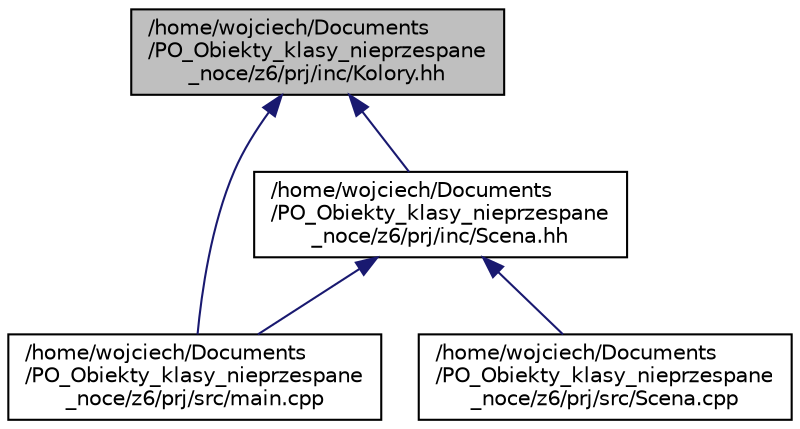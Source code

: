 digraph "/home/wojciech/Documents/PO_Obiekty_klasy_nieprzespane_noce/z6/prj/inc/Kolory.hh"
{
 // LATEX_PDF_SIZE
  edge [fontname="Helvetica",fontsize="10",labelfontname="Helvetica",labelfontsize="10"];
  node [fontname="Helvetica",fontsize="10",shape=record];
  Node1 [label="/home/wojciech/Documents\l/PO_Obiekty_klasy_nieprzespane\l_noce/z6/prj/inc/Kolory.hh",height=0.2,width=0.4,color="black", fillcolor="grey75", style="filled", fontcolor="black",tooltip=" "];
  Node1 -> Node2 [dir="back",color="midnightblue",fontsize="10",style="solid"];
  Node2 [label="/home/wojciech/Documents\l/PO_Obiekty_klasy_nieprzespane\l_noce/z6/prj/inc/Scena.hh",height=0.2,width=0.4,color="black", fillcolor="white", style="filled",URL="$_scena_8hh.html",tooltip=" "];
  Node2 -> Node3 [dir="back",color="midnightblue",fontsize="10",style="solid"];
  Node3 [label="/home/wojciech/Documents\l/PO_Obiekty_klasy_nieprzespane\l_noce/z6/prj/src/main.cpp",height=0.2,width=0.4,color="black", fillcolor="white", style="filled",URL="$main_8cpp.html",tooltip=" "];
  Node2 -> Node4 [dir="back",color="midnightblue",fontsize="10",style="solid"];
  Node4 [label="/home/wojciech/Documents\l/PO_Obiekty_klasy_nieprzespane\l_noce/z6/prj/src/Scena.cpp",height=0.2,width=0.4,color="black", fillcolor="white", style="filled",URL="$_scena_8cpp.html",tooltip=" "];
  Node1 -> Node3 [dir="back",color="midnightblue",fontsize="10",style="solid"];
}

